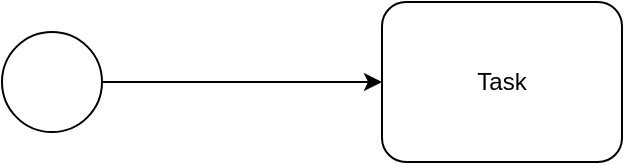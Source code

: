 <mxfile version="10.8.9" type="github"><diagram id="jSa4lsUXnJ9FQPB8ra0i" name="第 1 页"><mxGraphModel dx="1394" dy="796" grid="1" gridSize="10" guides="1" tooltips="1" connect="1" arrows="1" fold="1" page="1" pageScale="1" pageWidth="3300" pageHeight="4681" math="0" shadow="0"><root><mxCell id="0"/><mxCell id="1" parent="0"/><mxCell id="6ErWH6QiZDahuzdl_Szg-11" style="edgeStyle=orthogonalEdgeStyle;rounded=0;orthogonalLoop=1;jettySize=auto;html=1;entryX=0;entryY=0.5;entryDx=0;entryDy=0;" edge="1" parent="1" source="6ErWH6QiZDahuzdl_Szg-5" target="6ErWH6QiZDahuzdl_Szg-8"><mxGeometry relative="1" as="geometry"/></mxCell><mxCell id="6ErWH6QiZDahuzdl_Szg-5" value="" style="shape=mxgraph.bpmn.shape;html=1;verticalLabelPosition=bottom;labelBackgroundColor=#ffffff;verticalAlign=top;align=center;perimeter=ellipsePerimeter;outlineConnect=0;outline=standard;symbol=general;" vertex="1" parent="1"><mxGeometry x="170" y="220" width="50" height="50" as="geometry"/></mxCell><mxCell id="6ErWH6QiZDahuzdl_Szg-8" value="Task" style="shape=ext;rounded=1;html=1;whiteSpace=wrap;" vertex="1" parent="1"><mxGeometry x="360" y="205" width="120" height="80" as="geometry"/></mxCell></root></mxGraphModel></diagram></mxfile>